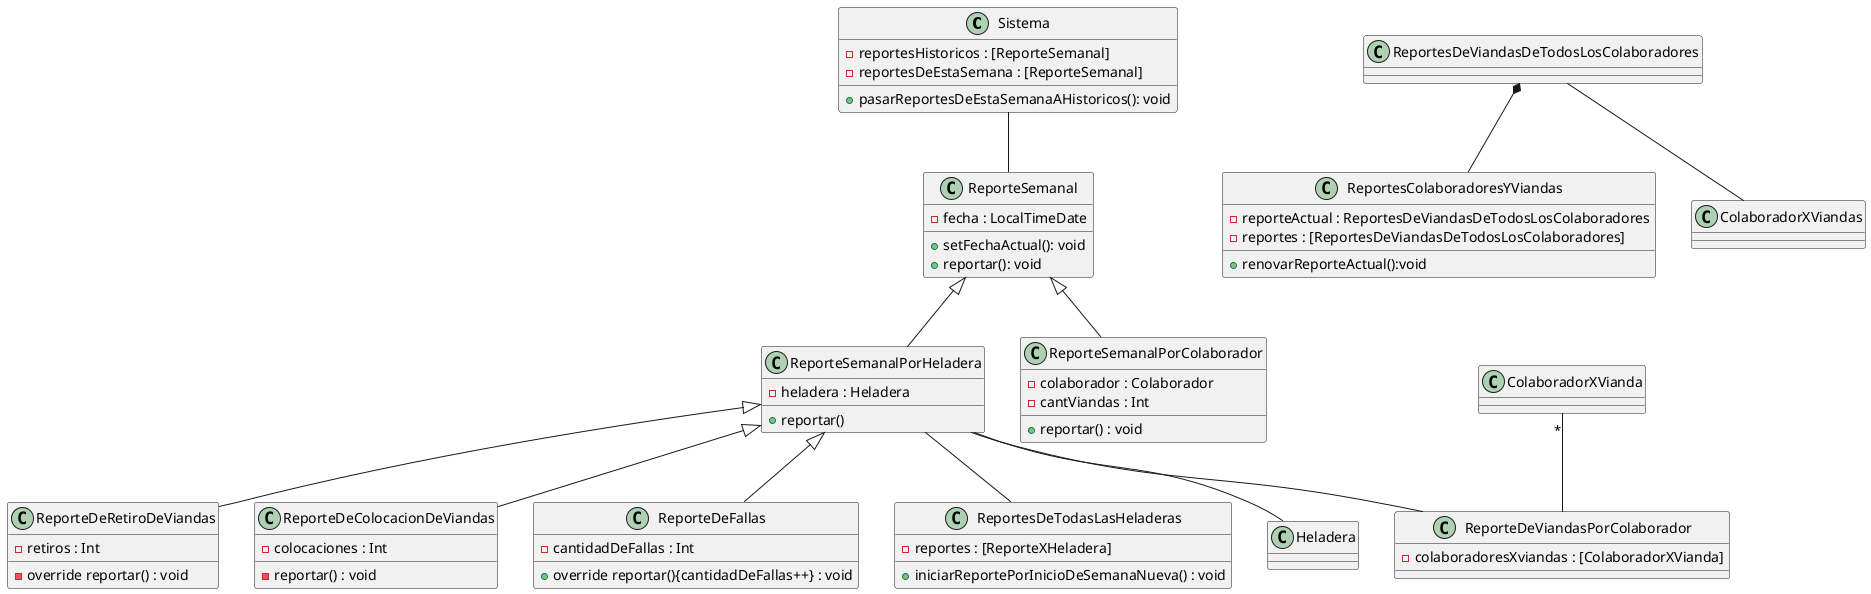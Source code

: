 @startuml reportes
class Sistema {
    - reportesHistoricos : [ReporteSemanal]
    - reportesDeEstaSemana : [ReporteSemanal]
    + pasarReportesDeEstaSemanaAHistoricos(): void 
    ' este es el metodo que hay que calendarizar
}

class ReporteSemanal {
    - fecha : LocalTimeDate 
    ' reporta una vez por semana 
    + setFechaActual(): void
    + reportar(): void 
}

class ReporteSemanalPorHeladera extends ReporteSemanal {
    - heladera : Heladera
    + reportar()
}

class ReporteSemanalPorColaborador extends ReporteSemanal {
    - colaborador : Colaborador 
    - cantViandas : Int 
    + reportar() : void 
}

class ReporteDeRetiroDeViandas extends ReporteSemanalPorHeladera {
    - retiros : Int
    - override reportar() : void
}

class ReporteDeColocacionDeViandas extends ReporteSemanalPorHeladera {
    - colocaciones : Int
    - reportar() : void
}

class ReporteDeFallas extends ReporteSemanalPorHeladera {
    -cantidadDeFallas : Int
    + override reportar(){cantidadDeFallas++} : void
}

class ReportesDeTodasLasHeladeras{
    -reportes : [ReporteXHeladera]
    +iniciarReportePorInicioDeSemanaNueva() : void
    'terminó la semana'
    'se le dice a todos los reportes renovarReporteActual'
}

class ReporteDeViandasPorColaborador{
    -colaboradoresXviandas : [ColaboradorXVianda]
    'Cantidad de Viandas por colaborador'
'Enunciado poco claro, viandas por colab en heladera ahora o retiradas?'
'Esa cantidad aumenta o disminuye de acuerdo a los movimientos?'
'Se podría suponer que cuando se colabora donando viandas se suma el colaborador'
'con su vianda a el reporte, que quede un menjunje de clasecitas colabXvianda no es problema'
'xq como DECISIÖN DE DISEÑO podemos plantear que no va a haber 10.000 colaboraciones por semana'
'como para justificar un mayor ordenamiento de los datos'
}

class ReportesColaboradoresYViandas{
    -reporteActual : ReportesDeViandasDeTodosLosColaboradores
    -reportes : [ReportesDeViandasDeTodosLosColaboradores]
    +renovarReporteActual():void
}

Sistema -- ReporteSemanal
ReporteSemanalPorHeladera -- Heladera
ReporteSemanalPorHeladera -- ReporteDeViandasPorColaborador
ReporteSemanalPorHeladera -- ReportesDeTodasLasHeladeras
ColaboradorXVianda "*"-- ReporteDeViandasPorColaborador
ReportesDeViandasDeTodosLosColaboradores *-- ReportesColaboradoresYViandas
ReportesDeViandasDeTodosLosColaboradores -- ColaboradorXViandas
@enduml